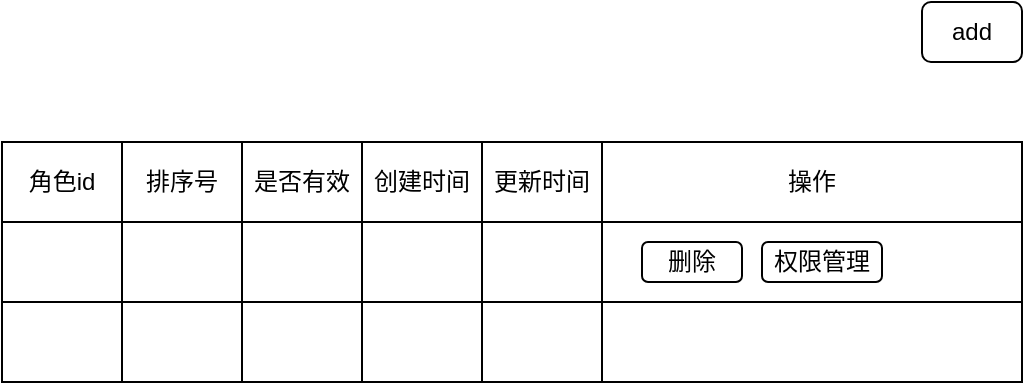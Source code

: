 <mxfile version="13.6.9" type="github">
  <diagram id="ZdORqU1jvczRmtVDOQHu" name="Page-1">
    <mxGraphModel dx="1264" dy="563" grid="1" gridSize="10" guides="1" tooltips="1" connect="1" arrows="1" fold="1" page="1" pageScale="1" pageWidth="827" pageHeight="1169" math="0" shadow="0">
      <root>
        <mxCell id="0" />
        <mxCell id="1" parent="0" />
        <mxCell id="5d2r02KXU-P6v2aPfluO-29" value="" style="shape=table;html=1;whiteSpace=wrap;startSize=0;container=1;collapsible=0;childLayout=tableLayout;" vertex="1" parent="1">
          <mxGeometry x="170" y="80" width="510" height="120" as="geometry" />
        </mxCell>
        <mxCell id="5d2r02KXU-P6v2aPfluO-30" value="" style="shape=partialRectangle;html=1;whiteSpace=wrap;collapsible=0;dropTarget=0;pointerEvents=0;fillColor=none;top=0;left=0;bottom=0;right=0;points=[[0,0.5],[1,0.5]];portConstraint=eastwest;" vertex="1" parent="5d2r02KXU-P6v2aPfluO-29">
          <mxGeometry width="510" height="40" as="geometry" />
        </mxCell>
        <mxCell id="5d2r02KXU-P6v2aPfluO-31" value="角色id" style="shape=partialRectangle;html=1;whiteSpace=wrap;connectable=0;overflow=hidden;fillColor=none;top=0;left=0;bottom=0;right=0;" vertex="1" parent="5d2r02KXU-P6v2aPfluO-30">
          <mxGeometry width="60" height="40" as="geometry" />
        </mxCell>
        <mxCell id="5d2r02KXU-P6v2aPfluO-32" value="排序号" style="shape=partialRectangle;html=1;whiteSpace=wrap;connectable=0;overflow=hidden;fillColor=none;top=0;left=0;bottom=0;right=0;" vertex="1" parent="5d2r02KXU-P6v2aPfluO-30">
          <mxGeometry x="60" width="60" height="40" as="geometry" />
        </mxCell>
        <mxCell id="5d2r02KXU-P6v2aPfluO-33" value="是否有效" style="shape=partialRectangle;html=1;whiteSpace=wrap;connectable=0;overflow=hidden;fillColor=none;top=0;left=0;bottom=0;right=0;" vertex="1" parent="5d2r02KXU-P6v2aPfluO-30">
          <mxGeometry x="120" width="60" height="40" as="geometry" />
        </mxCell>
        <mxCell id="5d2r02KXU-P6v2aPfluO-34" value="创建时间" style="shape=partialRectangle;html=1;whiteSpace=wrap;connectable=0;overflow=hidden;fillColor=none;top=0;left=0;bottom=0;right=0;" vertex="1" parent="5d2r02KXU-P6v2aPfluO-30">
          <mxGeometry x="180" width="60" height="40" as="geometry" />
        </mxCell>
        <mxCell id="5d2r02KXU-P6v2aPfluO-35" value="更新时间" style="shape=partialRectangle;html=1;whiteSpace=wrap;connectable=0;overflow=hidden;fillColor=none;top=0;left=0;bottom=0;right=0;" vertex="1" parent="5d2r02KXU-P6v2aPfluO-30">
          <mxGeometry x="240" width="60" height="40" as="geometry" />
        </mxCell>
        <mxCell id="5d2r02KXU-P6v2aPfluO-36" value="操作" style="shape=partialRectangle;html=1;whiteSpace=wrap;connectable=0;overflow=hidden;fillColor=none;top=0;left=0;bottom=0;right=0;" vertex="1" parent="5d2r02KXU-P6v2aPfluO-30">
          <mxGeometry x="300" width="210" height="40" as="geometry" />
        </mxCell>
        <mxCell id="5d2r02KXU-P6v2aPfluO-37" value="" style="shape=partialRectangle;html=1;whiteSpace=wrap;collapsible=0;dropTarget=0;pointerEvents=0;fillColor=none;top=0;left=0;bottom=0;right=0;points=[[0,0.5],[1,0.5]];portConstraint=eastwest;" vertex="1" parent="5d2r02KXU-P6v2aPfluO-29">
          <mxGeometry y="40" width="510" height="40" as="geometry" />
        </mxCell>
        <mxCell id="5d2r02KXU-P6v2aPfluO-38" value="" style="shape=partialRectangle;html=1;whiteSpace=wrap;connectable=0;overflow=hidden;fillColor=none;top=0;left=0;bottom=0;right=0;" vertex="1" parent="5d2r02KXU-P6v2aPfluO-37">
          <mxGeometry width="60" height="40" as="geometry" />
        </mxCell>
        <mxCell id="5d2r02KXU-P6v2aPfluO-39" value="" style="shape=partialRectangle;html=1;whiteSpace=wrap;connectable=0;overflow=hidden;fillColor=none;top=0;left=0;bottom=0;right=0;" vertex="1" parent="5d2r02KXU-P6v2aPfluO-37">
          <mxGeometry x="60" width="60" height="40" as="geometry" />
        </mxCell>
        <mxCell id="5d2r02KXU-P6v2aPfluO-40" value="" style="shape=partialRectangle;html=1;whiteSpace=wrap;connectable=0;overflow=hidden;fillColor=none;top=0;left=0;bottom=0;right=0;" vertex="1" parent="5d2r02KXU-P6v2aPfluO-37">
          <mxGeometry x="120" width="60" height="40" as="geometry" />
        </mxCell>
        <mxCell id="5d2r02KXU-P6v2aPfluO-41" value="" style="shape=partialRectangle;html=1;whiteSpace=wrap;connectable=0;overflow=hidden;fillColor=none;top=0;left=0;bottom=0;right=0;" vertex="1" parent="5d2r02KXU-P6v2aPfluO-37">
          <mxGeometry x="180" width="60" height="40" as="geometry" />
        </mxCell>
        <mxCell id="5d2r02KXU-P6v2aPfluO-42" value="" style="shape=partialRectangle;html=1;whiteSpace=wrap;connectable=0;overflow=hidden;fillColor=none;top=0;left=0;bottom=0;right=0;" vertex="1" parent="5d2r02KXU-P6v2aPfluO-37">
          <mxGeometry x="240" width="60" height="40" as="geometry" />
        </mxCell>
        <mxCell id="5d2r02KXU-P6v2aPfluO-43" value="" style="shape=partialRectangle;html=1;whiteSpace=wrap;connectable=0;overflow=hidden;fillColor=none;top=0;left=0;bottom=0;right=0;" vertex="1" parent="5d2r02KXU-P6v2aPfluO-37">
          <mxGeometry x="300" width="210" height="40" as="geometry" />
        </mxCell>
        <mxCell id="5d2r02KXU-P6v2aPfluO-44" value="" style="shape=partialRectangle;html=1;whiteSpace=wrap;collapsible=0;dropTarget=0;pointerEvents=0;fillColor=none;top=0;left=0;bottom=0;right=0;points=[[0,0.5],[1,0.5]];portConstraint=eastwest;" vertex="1" parent="5d2r02KXU-P6v2aPfluO-29">
          <mxGeometry y="80" width="510" height="40" as="geometry" />
        </mxCell>
        <mxCell id="5d2r02KXU-P6v2aPfluO-45" value="" style="shape=partialRectangle;html=1;whiteSpace=wrap;connectable=0;overflow=hidden;fillColor=none;top=0;left=0;bottom=0;right=0;" vertex="1" parent="5d2r02KXU-P6v2aPfluO-44">
          <mxGeometry width="60" height="40" as="geometry" />
        </mxCell>
        <mxCell id="5d2r02KXU-P6v2aPfluO-46" value="" style="shape=partialRectangle;html=1;whiteSpace=wrap;connectable=0;overflow=hidden;fillColor=none;top=0;left=0;bottom=0;right=0;" vertex="1" parent="5d2r02KXU-P6v2aPfluO-44">
          <mxGeometry x="60" width="60" height="40" as="geometry" />
        </mxCell>
        <mxCell id="5d2r02KXU-P6v2aPfluO-47" value="" style="shape=partialRectangle;html=1;whiteSpace=wrap;connectable=0;overflow=hidden;fillColor=none;top=0;left=0;bottom=0;right=0;" vertex="1" parent="5d2r02KXU-P6v2aPfluO-44">
          <mxGeometry x="120" width="60" height="40" as="geometry" />
        </mxCell>
        <mxCell id="5d2r02KXU-P6v2aPfluO-48" value="" style="shape=partialRectangle;html=1;whiteSpace=wrap;connectable=0;overflow=hidden;fillColor=none;top=0;left=0;bottom=0;right=0;" vertex="1" parent="5d2r02KXU-P6v2aPfluO-44">
          <mxGeometry x="180" width="60" height="40" as="geometry" />
        </mxCell>
        <mxCell id="5d2r02KXU-P6v2aPfluO-49" value="" style="shape=partialRectangle;html=1;whiteSpace=wrap;connectable=0;overflow=hidden;fillColor=none;top=0;left=0;bottom=0;right=0;" vertex="1" parent="5d2r02KXU-P6v2aPfluO-44">
          <mxGeometry x="240" width="60" height="40" as="geometry" />
        </mxCell>
        <mxCell id="5d2r02KXU-P6v2aPfluO-50" value="" style="shape=partialRectangle;html=1;whiteSpace=wrap;connectable=0;overflow=hidden;fillColor=none;top=0;left=0;bottom=0;right=0;" vertex="1" parent="5d2r02KXU-P6v2aPfluO-44">
          <mxGeometry x="300" width="210" height="40" as="geometry" />
        </mxCell>
        <mxCell id="5d2r02KXU-P6v2aPfluO-55" value="删除" style="rounded=1;whiteSpace=wrap;html=1;" vertex="1" parent="1">
          <mxGeometry x="490" y="130" width="50" height="20" as="geometry" />
        </mxCell>
        <mxCell id="5d2r02KXU-P6v2aPfluO-56" value="权限管理" style="rounded=1;whiteSpace=wrap;html=1;" vertex="1" parent="1">
          <mxGeometry x="550" y="130" width="60" height="20" as="geometry" />
        </mxCell>
        <mxCell id="5d2r02KXU-P6v2aPfluO-58" value="add" style="rounded=1;whiteSpace=wrap;html=1;" vertex="1" parent="1">
          <mxGeometry x="630" y="10" width="50" height="30" as="geometry" />
        </mxCell>
      </root>
    </mxGraphModel>
  </diagram>
</mxfile>
